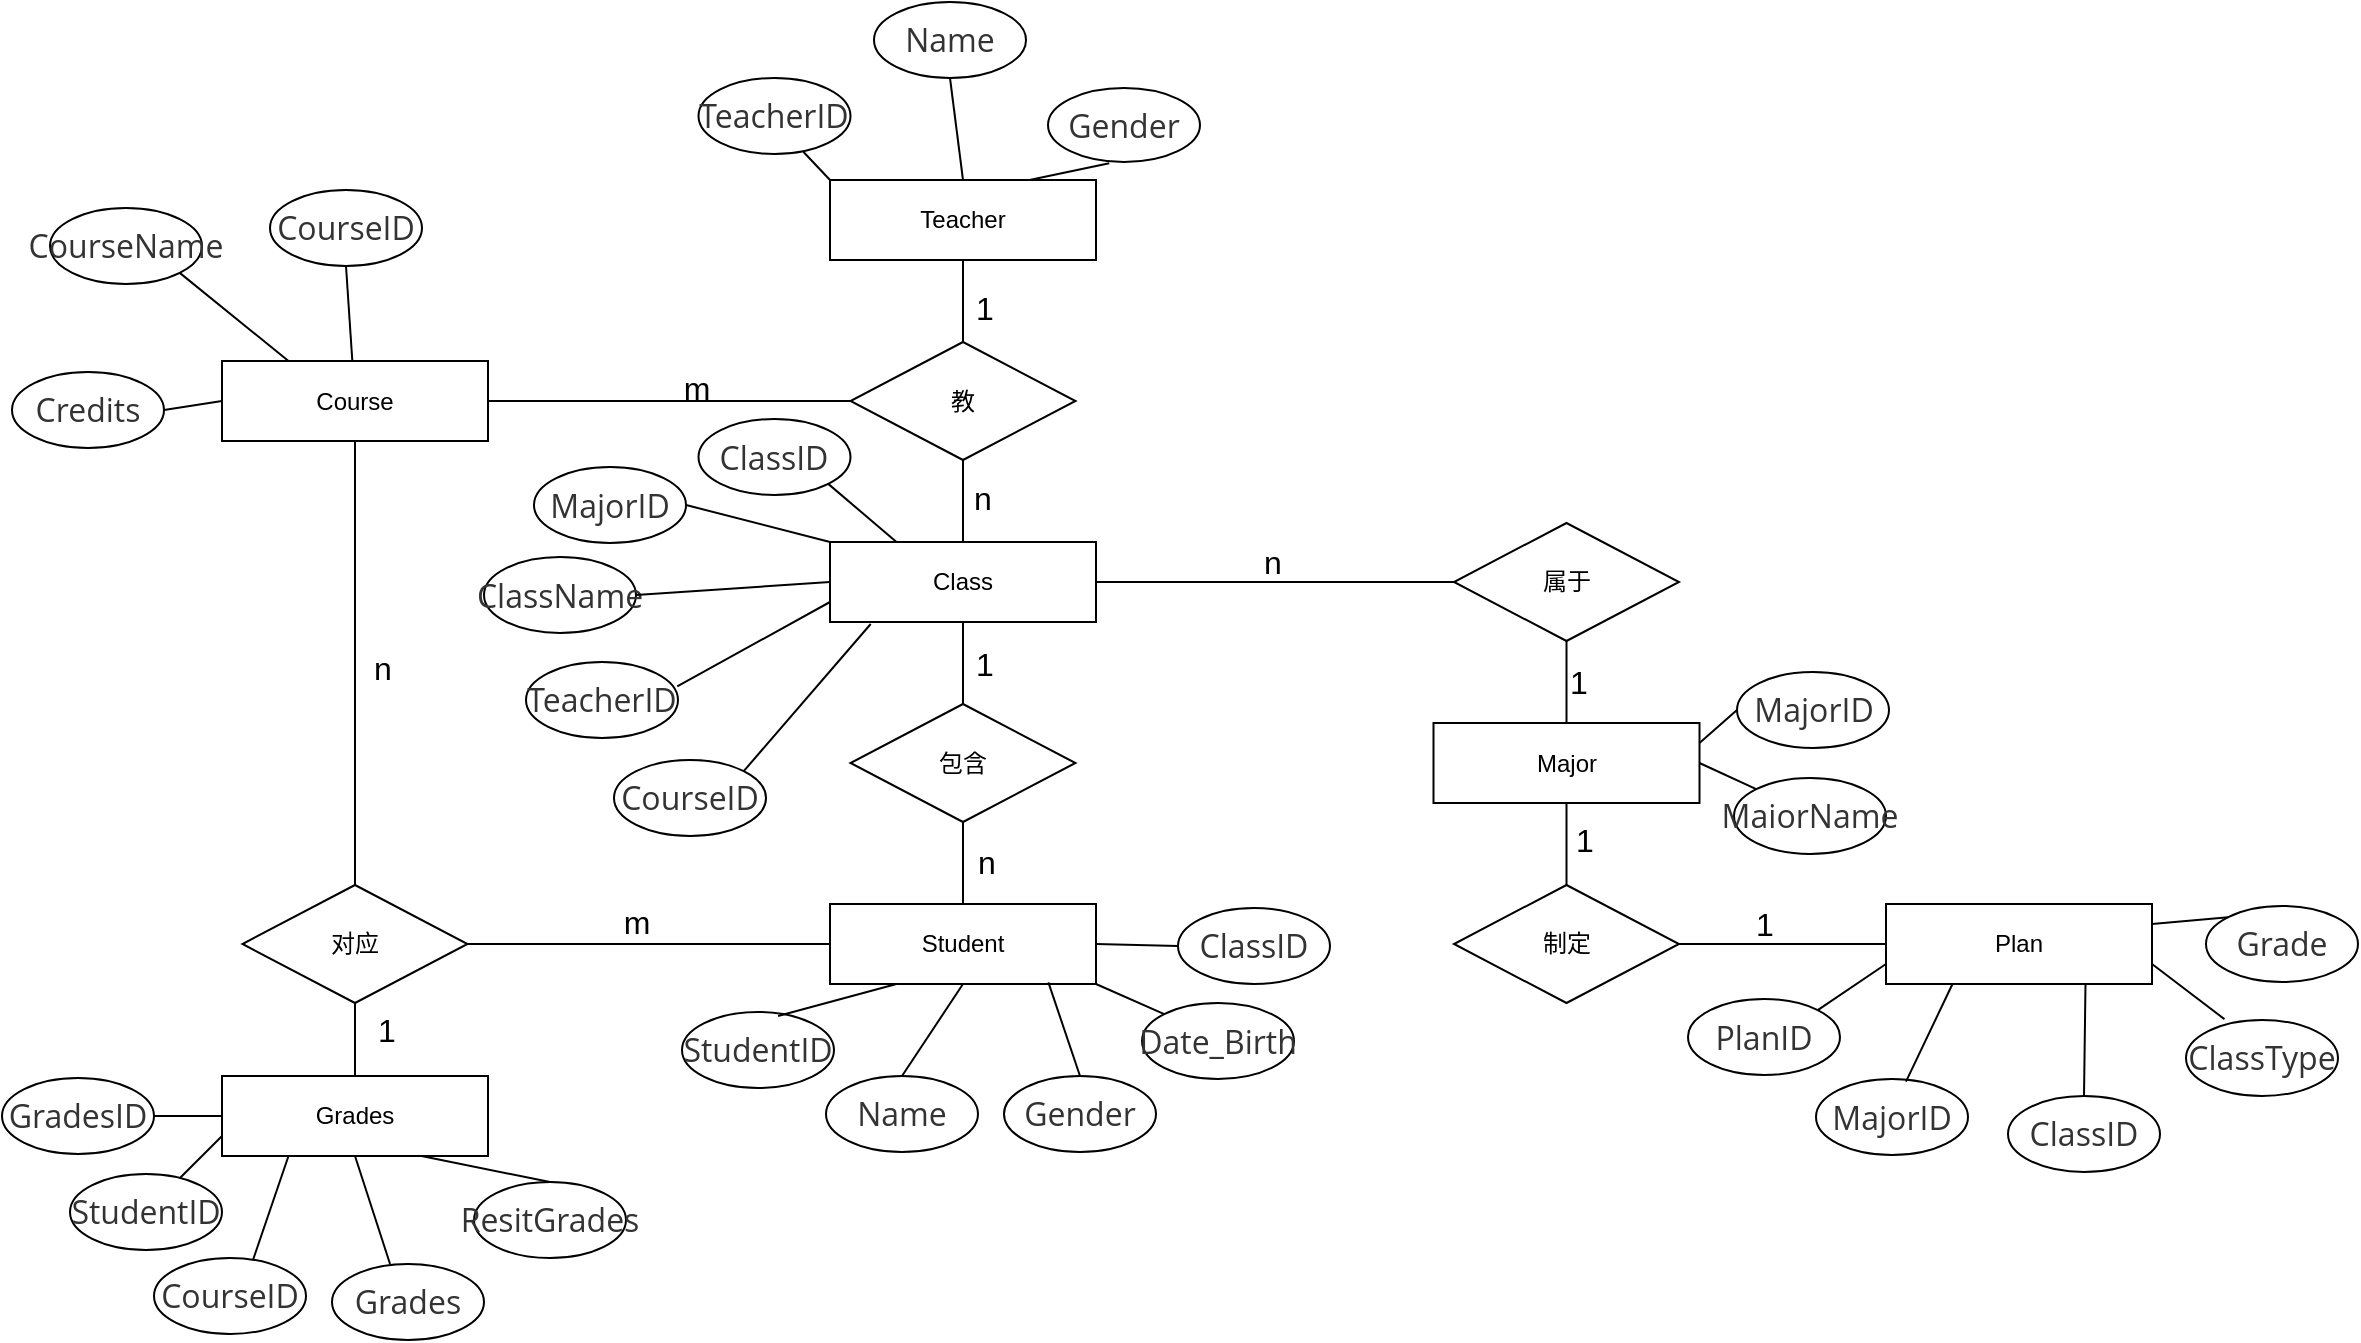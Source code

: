 <mxfile version="24.8.6">
  <diagram name="第 1 页" id="he4iKxCm5umVUoL6oid-">
    <mxGraphModel dx="1169" dy="1663" grid="0" gridSize="10" guides="1" tooltips="1" connect="1" arrows="1" fold="1" page="0" pageScale="1" pageWidth="827" pageHeight="1169" math="0" shadow="0">
      <root>
        <mxCell id="0" />
        <mxCell id="1" parent="0" />
        <mxCell id="Rin7xcSolppz4vYMrdlY-1" value="Teacher" style="rounded=0;whiteSpace=wrap;html=1;movable=1;resizable=1;rotatable=1;deletable=1;editable=1;locked=0;connectable=1;" vertex="1" parent="1">
          <mxGeometry x="133" y="-368" width="133" height="40" as="geometry" />
        </mxCell>
        <mxCell id="Rin7xcSolppz4vYMrdlY-3" value="Class" style="rounded=0;whiteSpace=wrap;html=1;" vertex="1" parent="1">
          <mxGeometry x="133" y="-187" width="133" height="40" as="geometry" />
        </mxCell>
        <mxCell id="Rin7xcSolppz4vYMrdlY-4" value="教" style="rhombus;whiteSpace=wrap;html=1;movable=1;resizable=1;rotatable=1;deletable=1;editable=1;locked=0;connectable=1;" vertex="1" parent="1">
          <mxGeometry x="143.25" y="-287" width="112.5" height="59" as="geometry" />
        </mxCell>
        <mxCell id="Rin7xcSolppz4vYMrdlY-5" value="包含" style="rhombus;whiteSpace=wrap;html=1;movable=1;resizable=1;rotatable=1;deletable=1;editable=1;locked=0;connectable=1;" vertex="1" parent="1">
          <mxGeometry x="143.25" y="-106" width="112.5" height="59" as="geometry" />
        </mxCell>
        <mxCell id="Rin7xcSolppz4vYMrdlY-7" value="Student" style="rounded=0;whiteSpace=wrap;html=1;" vertex="1" parent="1">
          <mxGeometry x="133" y="-6" width="133" height="40" as="geometry" />
        </mxCell>
        <mxCell id="Rin7xcSolppz4vYMrdlY-8" value="" style="endArrow=none;html=1;rounded=0;fontSize=12;startSize=8;endSize=8;curved=1;exitX=0.5;exitY=0;exitDx=0;exitDy=0;entryX=0.5;entryY=1;entryDx=0;entryDy=0;" edge="1" parent="1" source="Rin7xcSolppz4vYMrdlY-4" target="Rin7xcSolppz4vYMrdlY-1">
          <mxGeometry width="50" height="50" relative="1" as="geometry">
            <mxPoint x="85" y="-95" as="sourcePoint" />
            <mxPoint x="84" y="-295" as="targetPoint" />
          </mxGeometry>
        </mxCell>
        <mxCell id="Rin7xcSolppz4vYMrdlY-9" value="" style="endArrow=none;html=1;rounded=0;fontSize=12;startSize=8;endSize=8;curved=1;entryX=0.5;entryY=1;entryDx=0;entryDy=0;exitX=0.5;exitY=0;exitDx=0;exitDy=0;" edge="1" parent="1" source="Rin7xcSolppz4vYMrdlY-3" target="Rin7xcSolppz4vYMrdlY-4">
          <mxGeometry width="50" height="50" relative="1" as="geometry">
            <mxPoint x="85" y="-95" as="sourcePoint" />
            <mxPoint x="135" y="-145" as="targetPoint" />
          </mxGeometry>
        </mxCell>
        <mxCell id="Rin7xcSolppz4vYMrdlY-10" value="" style="endArrow=none;html=1;rounded=0;fontSize=12;startSize=8;endSize=8;curved=1;entryX=0.5;entryY=1;entryDx=0;entryDy=0;exitX=0.5;exitY=0;exitDx=0;exitDy=0;" edge="1" parent="1" source="Rin7xcSolppz4vYMrdlY-5" target="Rin7xcSolppz4vYMrdlY-3">
          <mxGeometry width="50" height="50" relative="1" as="geometry">
            <mxPoint x="85" y="-94" as="sourcePoint" />
            <mxPoint x="135" y="-144" as="targetPoint" />
          </mxGeometry>
        </mxCell>
        <mxCell id="Rin7xcSolppz4vYMrdlY-11" value="" style="endArrow=none;html=1;rounded=0;fontSize=12;startSize=8;endSize=8;curved=1;entryX=0.5;entryY=1;entryDx=0;entryDy=0;exitX=0.5;exitY=0;exitDx=0;exitDy=0;" edge="1" parent="1" source="Rin7xcSolppz4vYMrdlY-7" target="Rin7xcSolppz4vYMrdlY-5">
          <mxGeometry width="50" height="50" relative="1" as="geometry">
            <mxPoint x="85" y="-94" as="sourcePoint" />
            <mxPoint x="135" y="-144" as="targetPoint" />
          </mxGeometry>
        </mxCell>
        <mxCell id="Rin7xcSolppz4vYMrdlY-13" value="1" style="text;html=1;align=center;verticalAlign=middle;resizable=0;points=[];autosize=1;strokeColor=none;fillColor=none;fontSize=16;" vertex="1" parent="1">
          <mxGeometry x="196.5" y="-319.5" width="27" height="31" as="geometry" />
        </mxCell>
        <mxCell id="Rin7xcSolppz4vYMrdlY-14" value="n" style="text;html=1;align=center;verticalAlign=middle;resizable=0;points=[];autosize=1;strokeColor=none;fillColor=none;fontSize=16;" vertex="1" parent="1">
          <mxGeometry x="195.5" y="-224.5" width="27" height="31" as="geometry" />
        </mxCell>
        <mxCell id="Rin7xcSolppz4vYMrdlY-15" value="1" style="text;html=1;align=center;verticalAlign=middle;resizable=0;points=[];autosize=1;strokeColor=none;fillColor=none;fontSize=16;" vertex="1" parent="1">
          <mxGeometry x="196.5" y="-141.5" width="27" height="31" as="geometry" />
        </mxCell>
        <mxCell id="Rin7xcSolppz4vYMrdlY-16" value="n" style="text;html=1;align=center;verticalAlign=middle;resizable=0;points=[];autosize=1;strokeColor=none;fillColor=none;fontSize=16;" vertex="1" parent="1">
          <mxGeometry x="197.5" y="-42.5" width="27" height="31" as="geometry" />
        </mxCell>
        <mxCell id="Rin7xcSolppz4vYMrdlY-17" value="Course" style="rounded=0;whiteSpace=wrap;html=1;movable=1;resizable=1;rotatable=1;deletable=1;editable=1;locked=0;connectable=1;" vertex="1" parent="1">
          <mxGeometry x="-171" y="-277.5" width="133" height="40" as="geometry" />
        </mxCell>
        <mxCell id="Rin7xcSolppz4vYMrdlY-18" value="对应" style="rhombus;whiteSpace=wrap;html=1;movable=1;resizable=1;rotatable=1;deletable=1;editable=1;locked=0;connectable=1;" vertex="1" parent="1">
          <mxGeometry x="-160.75" y="-15.5" width="112.5" height="59" as="geometry" />
        </mxCell>
        <mxCell id="Rin7xcSolppz4vYMrdlY-19" value="Grades" style="rounded=0;whiteSpace=wrap;html=1;movable=1;resizable=1;rotatable=1;deletable=1;editable=1;locked=0;connectable=1;" vertex="1" parent="1">
          <mxGeometry x="-171" y="80" width="133" height="40" as="geometry" />
        </mxCell>
        <mxCell id="Rin7xcSolppz4vYMrdlY-20" value="属于" style="rhombus;whiteSpace=wrap;html=1;movable=1;resizable=1;rotatable=1;deletable=1;editable=1;locked=0;connectable=1;" vertex="1" parent="1">
          <mxGeometry x="445" y="-196.5" width="112.5" height="59" as="geometry" />
        </mxCell>
        <mxCell id="Rin7xcSolppz4vYMrdlY-21" value="制定" style="rhombus;whiteSpace=wrap;html=1;movable=1;resizable=1;rotatable=1;deletable=1;editable=1;locked=0;connectable=1;" vertex="1" parent="1">
          <mxGeometry x="445" y="-15.5" width="112.5" height="59" as="geometry" />
        </mxCell>
        <mxCell id="Rin7xcSolppz4vYMrdlY-22" value="Major" style="rounded=0;whiteSpace=wrap;html=1;" vertex="1" parent="1">
          <mxGeometry x="434.75" y="-96.5" width="133" height="40" as="geometry" />
        </mxCell>
        <mxCell id="Rin7xcSolppz4vYMrdlY-23" value="Plan" style="rounded=0;whiteSpace=wrap;html=1;" vertex="1" parent="1">
          <mxGeometry x="661" y="-6" width="133" height="40" as="geometry" />
        </mxCell>
        <mxCell id="Rin7xcSolppz4vYMrdlY-24" value="" style="endArrow=none;html=1;rounded=0;fontSize=12;startSize=8;endSize=8;curved=1;entryX=0;entryY=0.5;entryDx=0;entryDy=0;exitX=1;exitY=0.5;exitDx=0;exitDy=0;" edge="1" parent="1" source="Rin7xcSolppz4vYMrdlY-17" target="Rin7xcSolppz4vYMrdlY-4">
          <mxGeometry width="50" height="50" relative="1" as="geometry">
            <mxPoint x="170" y="34" as="sourcePoint" />
            <mxPoint x="220" y="-16" as="targetPoint" />
          </mxGeometry>
        </mxCell>
        <mxCell id="Rin7xcSolppz4vYMrdlY-25" value="" style="endArrow=none;html=1;rounded=0;fontSize=12;startSize=8;endSize=8;curved=1;entryX=0.5;entryY=1;entryDx=0;entryDy=0;exitX=0.5;exitY=0;exitDx=0;exitDy=0;" edge="1" parent="1" source="Rin7xcSolppz4vYMrdlY-18" target="Rin7xcSolppz4vYMrdlY-17">
          <mxGeometry width="50" height="50" relative="1" as="geometry">
            <mxPoint x="170" y="34" as="sourcePoint" />
            <mxPoint x="220" y="-16" as="targetPoint" />
          </mxGeometry>
        </mxCell>
        <mxCell id="Rin7xcSolppz4vYMrdlY-26" value="" style="endArrow=none;html=1;rounded=0;fontSize=12;startSize=8;endSize=8;curved=1;entryX=0.5;entryY=1;entryDx=0;entryDy=0;exitX=0.5;exitY=0;exitDx=0;exitDy=0;" edge="1" parent="1" source="Rin7xcSolppz4vYMrdlY-19" target="Rin7xcSolppz4vYMrdlY-18">
          <mxGeometry width="50" height="50" relative="1" as="geometry">
            <mxPoint x="170" y="34" as="sourcePoint" />
            <mxPoint x="220" y="-16" as="targetPoint" />
          </mxGeometry>
        </mxCell>
        <mxCell id="Rin7xcSolppz4vYMrdlY-28" value="" style="endArrow=none;html=1;rounded=0;fontSize=12;startSize=8;endSize=8;curved=1;entryX=0;entryY=0.5;entryDx=0;entryDy=0;exitX=1;exitY=0.5;exitDx=0;exitDy=0;" edge="1" parent="1" source="Rin7xcSolppz4vYMrdlY-3" target="Rin7xcSolppz4vYMrdlY-20">
          <mxGeometry width="50" height="50" relative="1" as="geometry">
            <mxPoint x="170" y="34" as="sourcePoint" />
            <mxPoint x="220" y="-16" as="targetPoint" />
          </mxGeometry>
        </mxCell>
        <mxCell id="Rin7xcSolppz4vYMrdlY-29" value="" style="endArrow=none;html=1;rounded=0;fontSize=12;startSize=8;endSize=8;curved=1;entryX=0.5;entryY=1;entryDx=0;entryDy=0;exitX=0.5;exitY=0;exitDx=0;exitDy=0;" edge="1" parent="1" source="Rin7xcSolppz4vYMrdlY-22" target="Rin7xcSolppz4vYMrdlY-20">
          <mxGeometry width="50" height="50" relative="1" as="geometry">
            <mxPoint x="170" y="34" as="sourcePoint" />
            <mxPoint x="220" y="-16" as="targetPoint" />
          </mxGeometry>
        </mxCell>
        <mxCell id="Rin7xcSolppz4vYMrdlY-30" value="" style="endArrow=none;html=1;rounded=0;fontSize=12;startSize=8;endSize=8;curved=1;entryX=0.5;entryY=1;entryDx=0;entryDy=0;exitX=0.5;exitY=0;exitDx=0;exitDy=0;" edge="1" parent="1" source="Rin7xcSolppz4vYMrdlY-21" target="Rin7xcSolppz4vYMrdlY-22">
          <mxGeometry width="50" height="50" relative="1" as="geometry">
            <mxPoint x="170" y="34" as="sourcePoint" />
            <mxPoint x="220" y="-16" as="targetPoint" />
          </mxGeometry>
        </mxCell>
        <mxCell id="Rin7xcSolppz4vYMrdlY-31" value="m" style="text;html=1;align=center;verticalAlign=middle;resizable=0;points=[];autosize=1;strokeColor=none;fillColor=none;fontSize=16;" vertex="1" parent="1">
          <mxGeometry x="50.5" y="-279.5" width="31" height="31" as="geometry" />
        </mxCell>
        <mxCell id="Rin7xcSolppz4vYMrdlY-32" value="n" style="text;html=1;align=center;verticalAlign=middle;resizable=0;points=[];autosize=1;strokeColor=none;fillColor=none;fontSize=16;" vertex="1" parent="1">
          <mxGeometry x="340.5" y="-192.5" width="27" height="31" as="geometry" />
        </mxCell>
        <mxCell id="Rin7xcSolppz4vYMrdlY-33" value="1" style="text;html=1;align=center;verticalAlign=middle;resizable=0;points=[];autosize=1;strokeColor=none;fillColor=none;fontSize=16;" vertex="1" parent="1">
          <mxGeometry x="493.5" y="-132.5" width="27" height="31" as="geometry" />
        </mxCell>
        <mxCell id="Rin7xcSolppz4vYMrdlY-34" value="1" style="text;html=1;align=center;verticalAlign=middle;resizable=0;points=[];autosize=1;strokeColor=none;fillColor=none;fontSize=16;" vertex="1" parent="1">
          <mxGeometry x="496.5" y="-53.5" width="27" height="31" as="geometry" />
        </mxCell>
        <mxCell id="Rin7xcSolppz4vYMrdlY-35" value="" style="endArrow=none;html=1;rounded=0;fontSize=12;startSize=8;endSize=8;curved=1;entryX=0;entryY=0.5;entryDx=0;entryDy=0;exitX=1;exitY=0.5;exitDx=0;exitDy=0;" edge="1" parent="1" source="Rin7xcSolppz4vYMrdlY-21" target="Rin7xcSolppz4vYMrdlY-23">
          <mxGeometry width="50" height="50" relative="1" as="geometry">
            <mxPoint x="462" y="53" as="sourcePoint" />
            <mxPoint x="512" y="3" as="targetPoint" />
          </mxGeometry>
        </mxCell>
        <mxCell id="Rin7xcSolppz4vYMrdlY-37" value="1" style="text;html=1;align=center;verticalAlign=middle;resizable=0;points=[];autosize=1;strokeColor=none;fillColor=none;fontSize=16;" vertex="1" parent="1">
          <mxGeometry x="586.5" y="-11.5" width="27" height="31" as="geometry" />
        </mxCell>
        <mxCell id="Rin7xcSolppz4vYMrdlY-38" value="1" style="text;html=1;align=center;verticalAlign=middle;resizable=0;points=[];autosize=1;strokeColor=none;fillColor=none;fontSize=16;" vertex="1" parent="1">
          <mxGeometry x="-102.5" y="41.5" width="27" height="31" as="geometry" />
        </mxCell>
        <mxCell id="Rin7xcSolppz4vYMrdlY-39" value="" style="endArrow=none;html=1;rounded=0;fontSize=12;startSize=8;endSize=8;curved=1;exitX=1;exitY=0.5;exitDx=0;exitDy=0;entryX=0;entryY=0.5;entryDx=0;entryDy=0;" edge="1" parent="1" source="Rin7xcSolppz4vYMrdlY-18" target="Rin7xcSolppz4vYMrdlY-7">
          <mxGeometry width="50" height="50" relative="1" as="geometry">
            <mxPoint x="197" y="21" as="sourcePoint" />
            <mxPoint x="247" y="-29" as="targetPoint" />
          </mxGeometry>
        </mxCell>
        <mxCell id="Rin7xcSolppz4vYMrdlY-41" value="m" style="text;html=1;align=center;verticalAlign=middle;resizable=0;points=[];autosize=1;strokeColor=none;fillColor=none;fontSize=16;" vertex="1" parent="1">
          <mxGeometry x="20.5" y="-12.5" width="31" height="31" as="geometry" />
        </mxCell>
        <mxCell id="Rin7xcSolppz4vYMrdlY-42" value="n" style="text;html=1;align=center;verticalAlign=middle;resizable=0;points=[];autosize=1;strokeColor=none;fillColor=none;fontSize=16;" vertex="1" parent="1">
          <mxGeometry x="-104.5" y="-139.5" width="27" height="31" as="geometry" />
        </mxCell>
        <mxCell id="Rin7xcSolppz4vYMrdlY-43" value="&lt;span style=&quot;color: rgb(51, 51, 51); font-family: &amp;quot;Open Sans&amp;quot;, &amp;quot;Clear Sans&amp;quot;, &amp;quot;Helvetica Neue&amp;quot;, Helvetica, Arial, &amp;quot;Segoe UI Emoji&amp;quot;, sans-serif; font-size: 16px; orphans: 4; text-align: start; white-space-collapse: preserve;&quot;&gt;Name&lt;/span&gt;" style="ellipse;whiteSpace=wrap;html=1;" vertex="1" parent="1">
          <mxGeometry x="131" y="80" width="76" height="38" as="geometry" />
        </mxCell>
        <mxCell id="Rin7xcSolppz4vYMrdlY-44" value="&lt;span style=&quot;color: rgb(51, 51, 51); font-family: &amp;quot;Open Sans&amp;quot;, &amp;quot;Clear Sans&amp;quot;, &amp;quot;Helvetica Neue&amp;quot;, Helvetica, Arial, &amp;quot;Segoe UI Emoji&amp;quot;, sans-serif; font-size: 16px; orphans: 4; text-align: start; white-space-collapse: preserve;&quot;&gt;Date_Birth&lt;/span&gt;" style="ellipse;whiteSpace=wrap;html=1;" vertex="1" parent="1">
          <mxGeometry x="289" y="43.5" width="76" height="38" as="geometry" />
        </mxCell>
        <mxCell id="Rin7xcSolppz4vYMrdlY-45" value="&lt;span style=&quot;color: rgb(51, 51, 51); font-family: &amp;quot;Open Sans&amp;quot;, &amp;quot;Clear Sans&amp;quot;, &amp;quot;Helvetica Neue&amp;quot;, Helvetica, Arial, &amp;quot;Segoe UI Emoji&amp;quot;, sans-serif; font-size: 16px; orphans: 4; text-align: start; white-space-collapse: preserve;&quot;&gt;StudentID&lt;/span&gt;" style="ellipse;whiteSpace=wrap;html=1;" vertex="1" parent="1">
          <mxGeometry x="59" y="48" width="76" height="38" as="geometry" />
        </mxCell>
        <mxCell id="Rin7xcSolppz4vYMrdlY-46" value="&lt;span style=&quot;color: rgb(51, 51, 51); font-family: &amp;quot;Open Sans&amp;quot;, &amp;quot;Clear Sans&amp;quot;, &amp;quot;Helvetica Neue&amp;quot;, Helvetica, Arial, &amp;quot;Segoe UI Emoji&amp;quot;, sans-serif; font-size: 16px; orphans: 4; text-align: start; white-space-collapse: preserve;&quot;&gt;Gender&lt;/span&gt;" style="ellipse;whiteSpace=wrap;html=1;" vertex="1" parent="1">
          <mxGeometry x="220" y="80" width="76" height="38" as="geometry" />
        </mxCell>
        <mxCell id="Rin7xcSolppz4vYMrdlY-48" value="&lt;span style=&quot;color: rgb(51, 51, 51); font-family: &amp;quot;Open Sans&amp;quot;, &amp;quot;Clear Sans&amp;quot;, &amp;quot;Helvetica Neue&amp;quot;, Helvetica, Arial, &amp;quot;Segoe UI Emoji&amp;quot;, sans-serif; font-size: 16px; orphans: 4; text-align: start; white-space-collapse: preserve;&quot;&gt;ClassID&lt;/span&gt;" style="ellipse;whiteSpace=wrap;html=1;" vertex="1" parent="1">
          <mxGeometry x="307" y="-4" width="76" height="38" as="geometry" />
        </mxCell>
        <mxCell id="Rin7xcSolppz4vYMrdlY-49" value="&lt;span style=&quot;color: rgb(51, 51, 51); font-family: &amp;quot;Open Sans&amp;quot;, &amp;quot;Clear Sans&amp;quot;, &amp;quot;Helvetica Neue&amp;quot;, Helvetica, Arial, &amp;quot;Segoe UI Emoji&amp;quot;, sans-serif; font-size: 16px; orphans: 4; text-align: start; white-space-collapse: preserve;&quot;&gt;GradesID&lt;/span&gt;" style="ellipse;whiteSpace=wrap;html=1;" vertex="1" parent="1">
          <mxGeometry x="-281" y="81" width="76" height="38" as="geometry" />
        </mxCell>
        <mxCell id="Rin7xcSolppz4vYMrdlY-50" value="&lt;span style=&quot;color: rgb(51, 51, 51); font-family: &amp;quot;Open Sans&amp;quot;, &amp;quot;Clear Sans&amp;quot;, &amp;quot;Helvetica Neue&amp;quot;, Helvetica, Arial, &amp;quot;Segoe UI Emoji&amp;quot;, sans-serif; font-size: 16px; orphans: 4; text-align: start; white-space-collapse: preserve;&quot;&gt;ResitGrades&lt;/span&gt;" style="ellipse;whiteSpace=wrap;html=1;" vertex="1" parent="1">
          <mxGeometry x="-45" y="133" width="76" height="38" as="geometry" />
        </mxCell>
        <mxCell id="Rin7xcSolppz4vYMrdlY-51" value="&lt;span style=&quot;color: rgb(51, 51, 51); font-family: &amp;quot;Open Sans&amp;quot;, &amp;quot;Clear Sans&amp;quot;, &amp;quot;Helvetica Neue&amp;quot;, Helvetica, Arial, &amp;quot;Segoe UI Emoji&amp;quot;, sans-serif; font-size: 16px; orphans: 4; text-align: start; white-space-collapse: preserve;&quot;&gt;Grades&lt;/span&gt;" style="ellipse;whiteSpace=wrap;html=1;" vertex="1" parent="1">
          <mxGeometry x="-116" y="174" width="76" height="38" as="geometry" />
        </mxCell>
        <mxCell id="Rin7xcSolppz4vYMrdlY-52" value="&lt;span style=&quot;color: rgb(51, 51, 51); font-family: &amp;quot;Open Sans&amp;quot;, &amp;quot;Clear Sans&amp;quot;, &amp;quot;Helvetica Neue&amp;quot;, Helvetica, Arial, &amp;quot;Segoe UI Emoji&amp;quot;, sans-serif; font-size: 16px; orphans: 4; text-align: start; white-space-collapse: preserve;&quot;&gt;CourseID&lt;/span&gt;" style="ellipse;whiteSpace=wrap;html=1;" vertex="1" parent="1">
          <mxGeometry x="-205" y="171" width="76" height="38" as="geometry" />
        </mxCell>
        <mxCell id="Rin7xcSolppz4vYMrdlY-53" value="&lt;span style=&quot;color: rgb(51, 51, 51); font-family: &amp;quot;Open Sans&amp;quot;, &amp;quot;Clear Sans&amp;quot;, &amp;quot;Helvetica Neue&amp;quot;, Helvetica, Arial, &amp;quot;Segoe UI Emoji&amp;quot;, sans-serif; font-size: 16px; orphans: 4; text-align: start; white-space-collapse: preserve;&quot;&gt;StudentID&lt;/span&gt;" style="ellipse;whiteSpace=wrap;html=1;" vertex="1" parent="1">
          <mxGeometry x="-247" y="129" width="76" height="38" as="geometry" />
        </mxCell>
        <mxCell id="Rin7xcSolppz4vYMrdlY-55" value="&lt;span style=&quot;color: rgb(51, 51, 51); font-family: &amp;quot;Open Sans&amp;quot;, &amp;quot;Clear Sans&amp;quot;, &amp;quot;Helvetica Neue&amp;quot;, Helvetica, Arial, &amp;quot;Segoe UI Emoji&amp;quot;, sans-serif; font-size: 16px; orphans: 4; text-align: start; white-space-collapse: preserve;&quot;&gt;Credits&lt;/span&gt;" style="ellipse;whiteSpace=wrap;html=1;" vertex="1" parent="1">
          <mxGeometry x="-276" y="-272" width="76" height="38" as="geometry" />
        </mxCell>
        <mxCell id="Rin7xcSolppz4vYMrdlY-56" value="&lt;span style=&quot;color: rgb(51, 51, 51); font-family: &amp;quot;Open Sans&amp;quot;, &amp;quot;Clear Sans&amp;quot;, &amp;quot;Helvetica Neue&amp;quot;, Helvetica, Arial, &amp;quot;Segoe UI Emoji&amp;quot;, sans-serif; font-size: 16px; orphans: 4; text-align: start; white-space-collapse: preserve;&quot;&gt;CourseName&lt;/span&gt;" style="ellipse;whiteSpace=wrap;html=1;" vertex="1" parent="1">
          <mxGeometry x="-257" y="-354" width="76" height="38" as="geometry" />
        </mxCell>
        <mxCell id="Rin7xcSolppz4vYMrdlY-57" value="&lt;span style=&quot;color: rgb(51, 51, 51); font-family: &amp;quot;Open Sans&amp;quot;, &amp;quot;Clear Sans&amp;quot;, &amp;quot;Helvetica Neue&amp;quot;, Helvetica, Arial, &amp;quot;Segoe UI Emoji&amp;quot;, sans-serif; font-size: 16px; orphans: 4; text-align: start; white-space-collapse: preserve;&quot;&gt;CourseID&lt;/span&gt;" style="ellipse;whiteSpace=wrap;html=1;" vertex="1" parent="1">
          <mxGeometry x="-147" y="-363" width="76" height="38" as="geometry" />
        </mxCell>
        <mxCell id="Rin7xcSolppz4vYMrdlY-58" value="&lt;span style=&quot;color: rgb(51, 51, 51); font-family: &amp;quot;Open Sans&amp;quot;, &amp;quot;Clear Sans&amp;quot;, &amp;quot;Helvetica Neue&amp;quot;, Helvetica, Arial, &amp;quot;Segoe UI Emoji&amp;quot;, sans-serif; font-size: 16px; orphans: 4; text-align: start; white-space-collapse: preserve;&quot;&gt;TeacherID&lt;/span&gt;" style="ellipse;whiteSpace=wrap;html=1;" vertex="1" parent="1">
          <mxGeometry x="67.25" y="-419" width="76" height="38" as="geometry" />
        </mxCell>
        <mxCell id="Rin7xcSolppz4vYMrdlY-59" value="&lt;span style=&quot;color: rgb(51, 51, 51); font-family: &amp;quot;Open Sans&amp;quot;, &amp;quot;Clear Sans&amp;quot;, &amp;quot;Helvetica Neue&amp;quot;, Helvetica, Arial, &amp;quot;Segoe UI Emoji&amp;quot;, sans-serif; font-size: 16px; orphans: 4; text-align: start; white-space-collapse: preserve;&quot;&gt;Name&lt;/span&gt;" style="ellipse;whiteSpace=wrap;html=1;" vertex="1" parent="1">
          <mxGeometry x="155" y="-457" width="76" height="38" as="geometry" />
        </mxCell>
        <mxCell id="Rin7xcSolppz4vYMrdlY-60" value="&lt;span style=&quot;color: rgb(51, 51, 51); font-family: &amp;quot;Open Sans&amp;quot;, &amp;quot;Clear Sans&amp;quot;, &amp;quot;Helvetica Neue&amp;quot;, Helvetica, Arial, &amp;quot;Segoe UI Emoji&amp;quot;, sans-serif; font-size: 16px; orphans: 4; text-align: start; white-space-collapse: preserve;&quot;&gt;Gender&lt;/span&gt;" style="ellipse;whiteSpace=wrap;html=1;" vertex="1" parent="1">
          <mxGeometry x="242" y="-414" width="76" height="37" as="geometry" />
        </mxCell>
        <mxCell id="Rin7xcSolppz4vYMrdlY-62" style="edgeStyle=none;curved=1;rounded=0;orthogonalLoop=1;jettySize=auto;html=1;exitX=0.5;exitY=1;exitDx=0;exitDy=0;fontSize=12;startSize=8;endSize=8;" edge="1" parent="1" source="Rin7xcSolppz4vYMrdlY-60" target="Rin7xcSolppz4vYMrdlY-60">
          <mxGeometry relative="1" as="geometry" />
        </mxCell>
        <mxCell id="Rin7xcSolppz4vYMrdlY-63" value="&lt;span style=&quot;color: rgb(51, 51, 51); font-family: &amp;quot;Open Sans&amp;quot;, &amp;quot;Clear Sans&amp;quot;, &amp;quot;Helvetica Neue&amp;quot;, Helvetica, Arial, &amp;quot;Segoe UI Emoji&amp;quot;, sans-serif; font-size: 16px; orphans: 4; text-align: start; white-space-collapse: preserve;&quot;&gt;ClassID&lt;/span&gt;" style="ellipse;whiteSpace=wrap;html=1;" vertex="1" parent="1">
          <mxGeometry x="67.25" y="-248.5" width="76" height="38" as="geometry" />
        </mxCell>
        <mxCell id="Rin7xcSolppz4vYMrdlY-64" value="&lt;span style=&quot;color: rgb(51, 51, 51); font-family: &amp;quot;Open Sans&amp;quot;, &amp;quot;Clear Sans&amp;quot;, &amp;quot;Helvetica Neue&amp;quot;, Helvetica, Arial, &amp;quot;Segoe UI Emoji&amp;quot;, sans-serif; font-size: 16px; orphans: 4; text-align: start; white-space-collapse: preserve;&quot;&gt;ClassName&lt;/span&gt;" style="ellipse;whiteSpace=wrap;html=1;" vertex="1" parent="1">
          <mxGeometry x="-40" y="-179.5" width="76" height="38" as="geometry" />
        </mxCell>
        <mxCell id="Rin7xcSolppz4vYMrdlY-65" value="&lt;span style=&quot;color: rgb(51, 51, 51); font-family: &amp;quot;Open Sans&amp;quot;, &amp;quot;Clear Sans&amp;quot;, &amp;quot;Helvetica Neue&amp;quot;, Helvetica, Arial, &amp;quot;Segoe UI Emoji&amp;quot;, sans-serif; font-size: 16px; orphans: 4; text-align: start; white-space-collapse: preserve;&quot;&gt;MajorID&lt;/span&gt;" style="ellipse;whiteSpace=wrap;html=1;" vertex="1" parent="1">
          <mxGeometry x="-15" y="-224.5" width="76" height="38" as="geometry" />
        </mxCell>
        <mxCell id="Rin7xcSolppz4vYMrdlY-66" value="&lt;span style=&quot;color: rgb(51, 51, 51); font-family: &amp;quot;Open Sans&amp;quot;, &amp;quot;Clear Sans&amp;quot;, &amp;quot;Helvetica Neue&amp;quot;, Helvetica, Arial, &amp;quot;Segoe UI Emoji&amp;quot;, sans-serif; font-size: 16px; orphans: 4; text-align: start; white-space-collapse: preserve;&quot;&gt;CourseID&lt;/span&gt;" style="ellipse;whiteSpace=wrap;html=1;" vertex="1" parent="1">
          <mxGeometry x="25" y="-78" width="76" height="38" as="geometry" />
        </mxCell>
        <mxCell id="Rin7xcSolppz4vYMrdlY-67" value="&lt;span style=&quot;color: rgb(51, 51, 51); font-family: &amp;quot;Open Sans&amp;quot;, &amp;quot;Clear Sans&amp;quot;, &amp;quot;Helvetica Neue&amp;quot;, Helvetica, Arial, &amp;quot;Segoe UI Emoji&amp;quot;, sans-serif; font-size: 16px; orphans: 4; text-align: start; white-space-collapse: preserve;&quot;&gt;TeacherID&lt;/span&gt;" style="ellipse;whiteSpace=wrap;html=1;" vertex="1" parent="1">
          <mxGeometry x="-19" y="-127" width="76" height="38" as="geometry" />
        </mxCell>
        <mxCell id="Rin7xcSolppz4vYMrdlY-68" value="&lt;span style=&quot;color: rgb(51, 51, 51); font-family: &amp;quot;Open Sans&amp;quot;, &amp;quot;Clear Sans&amp;quot;, &amp;quot;Helvetica Neue&amp;quot;, Helvetica, Arial, &amp;quot;Segoe UI Emoji&amp;quot;, sans-serif; font-size: 16px; orphans: 4; text-align: start; white-space-collapse: preserve;&quot;&gt;MajorID&lt;/span&gt;" style="ellipse;whiteSpace=wrap;html=1;" vertex="1" parent="1">
          <mxGeometry x="586.5" y="-122" width="76" height="38" as="geometry" />
        </mxCell>
        <mxCell id="Rin7xcSolppz4vYMrdlY-69" value="&lt;span style=&quot;color: rgb(51, 51, 51); font-family: &amp;quot;Open Sans&amp;quot;, &amp;quot;Clear Sans&amp;quot;, &amp;quot;Helvetica Neue&amp;quot;, Helvetica, Arial, &amp;quot;Segoe UI Emoji&amp;quot;, sans-serif; font-size: 16px; orphans: 4; text-align: start; white-space-collapse: preserve;&quot;&gt;MaiorName&lt;/span&gt;" style="ellipse;whiteSpace=wrap;html=1;" vertex="1" parent="1">
          <mxGeometry x="585" y="-69" width="76" height="38" as="geometry" />
        </mxCell>
        <mxCell id="Rin7xcSolppz4vYMrdlY-70" value="&lt;span style=&quot;color: rgb(51, 51, 51); font-family: &amp;quot;Open Sans&amp;quot;, &amp;quot;Clear Sans&amp;quot;, &amp;quot;Helvetica Neue&amp;quot;, Helvetica, Arial, &amp;quot;Segoe UI Emoji&amp;quot;, sans-serif; font-size: 16px; orphans: 4; text-align: start; white-space-collapse: preserve;&quot;&gt;Grade&lt;/span&gt;" style="ellipse;whiteSpace=wrap;html=1;" vertex="1" parent="1">
          <mxGeometry x="821" y="-5" width="76" height="38" as="geometry" />
        </mxCell>
        <mxCell id="Rin7xcSolppz4vYMrdlY-71" value="&lt;span style=&quot;color: rgb(51, 51, 51); font-family: &amp;quot;Open Sans&amp;quot;, &amp;quot;Clear Sans&amp;quot;, &amp;quot;Helvetica Neue&amp;quot;, Helvetica, Arial, &amp;quot;Segoe UI Emoji&amp;quot;, sans-serif; font-size: 16px; orphans: 4; text-align: start; white-space-collapse: preserve;&quot;&gt;ClassType&lt;/span&gt;" style="ellipse;whiteSpace=wrap;html=1;" vertex="1" parent="1">
          <mxGeometry x="811" y="52" width="76" height="38" as="geometry" />
        </mxCell>
        <mxCell id="Rin7xcSolppz4vYMrdlY-72" value="&lt;span style=&quot;color: rgb(51, 51, 51); font-family: &amp;quot;Open Sans&amp;quot;, &amp;quot;Clear Sans&amp;quot;, &amp;quot;Helvetica Neue&amp;quot;, Helvetica, Arial, &amp;quot;Segoe UI Emoji&amp;quot;, sans-serif; font-size: 16px; orphans: 4; text-align: start; white-space-collapse: preserve;&quot;&gt;ClassID&lt;/span&gt;" style="ellipse;whiteSpace=wrap;html=1;" vertex="1" parent="1">
          <mxGeometry x="722" y="90" width="76" height="38" as="geometry" />
        </mxCell>
        <mxCell id="Rin7xcSolppz4vYMrdlY-73" value="&lt;span style=&quot;color: rgb(51, 51, 51); font-family: &amp;quot;Open Sans&amp;quot;, &amp;quot;Clear Sans&amp;quot;, &amp;quot;Helvetica Neue&amp;quot;, Helvetica, Arial, &amp;quot;Segoe UI Emoji&amp;quot;, sans-serif; font-size: 16px; orphans: 4; text-align: start; white-space-collapse: preserve;&quot;&gt;MajorID&lt;/span&gt;" style="ellipse;whiteSpace=wrap;html=1;" vertex="1" parent="1">
          <mxGeometry x="626" y="81.5" width="76" height="38" as="geometry" />
        </mxCell>
        <mxCell id="Rin7xcSolppz4vYMrdlY-74" value="&lt;span style=&quot;color: rgb(51, 51, 51); font-family: &amp;quot;Open Sans&amp;quot;, &amp;quot;Clear Sans&amp;quot;, &amp;quot;Helvetica Neue&amp;quot;, Helvetica, Arial, &amp;quot;Segoe UI Emoji&amp;quot;, sans-serif; font-size: 16px; orphans: 4; text-align: start; white-space-collapse: preserve;&quot;&gt;PlanID&lt;/span&gt;" style="ellipse;whiteSpace=wrap;html=1;" vertex="1" parent="1">
          <mxGeometry x="562" y="41.5" width="76" height="38" as="geometry" />
        </mxCell>
        <mxCell id="Rin7xcSolppz4vYMrdlY-76" value="" style="endArrow=none;html=1;rounded=0;fontSize=12;startSize=8;endSize=8;curved=1;entryX=1;entryY=1;entryDx=0;entryDy=0;exitX=0.25;exitY=0;exitDx=0;exitDy=0;" edge="1" parent="1" source="Rin7xcSolppz4vYMrdlY-17" target="Rin7xcSolppz4vYMrdlY-56">
          <mxGeometry width="50" height="50" relative="1" as="geometry">
            <mxPoint x="-152" y="-272" as="sourcePoint" />
            <mxPoint x="88" y="-82" as="targetPoint" />
          </mxGeometry>
        </mxCell>
        <mxCell id="Rin7xcSolppz4vYMrdlY-77" value="" style="endArrow=none;html=1;rounded=0;fontSize=12;startSize=8;endSize=8;curved=1;entryX=0.5;entryY=1;entryDx=0;entryDy=0;" edge="1" parent="1" source="Rin7xcSolppz4vYMrdlY-17" target="Rin7xcSolppz4vYMrdlY-57">
          <mxGeometry width="50" height="50" relative="1" as="geometry">
            <mxPoint x="38" y="-32" as="sourcePoint" />
            <mxPoint x="88" y="-82" as="targetPoint" />
          </mxGeometry>
        </mxCell>
        <mxCell id="Rin7xcSolppz4vYMrdlY-78" value="" style="endArrow=none;html=1;rounded=0;fontSize=12;startSize=8;endSize=8;curved=1;entryX=1;entryY=0.5;entryDx=0;entryDy=0;exitX=0;exitY=0.5;exitDx=0;exitDy=0;" edge="1" parent="1" source="Rin7xcSolppz4vYMrdlY-17" target="Rin7xcSolppz4vYMrdlY-55">
          <mxGeometry width="50" height="50" relative="1" as="geometry">
            <mxPoint x="38" y="-32" as="sourcePoint" />
            <mxPoint x="88" y="-82" as="targetPoint" />
          </mxGeometry>
        </mxCell>
        <mxCell id="Rin7xcSolppz4vYMrdlY-82" value="" style="endArrow=none;html=1;rounded=0;fontSize=12;startSize=8;endSize=8;curved=1;entryX=1;entryY=0.5;entryDx=0;entryDy=0;exitX=0;exitY=0.5;exitDx=0;exitDy=0;" edge="1" parent="1" source="Rin7xcSolppz4vYMrdlY-19" target="Rin7xcSolppz4vYMrdlY-49">
          <mxGeometry width="50" height="50" relative="1" as="geometry">
            <mxPoint x="38" y="-32" as="sourcePoint" />
            <mxPoint x="88" y="-82" as="targetPoint" />
          </mxGeometry>
        </mxCell>
        <mxCell id="Rin7xcSolppz4vYMrdlY-83" value="" style="endArrow=none;html=1;rounded=0;fontSize=12;startSize=8;endSize=8;curved=1;exitX=0;exitY=0.75;exitDx=0;exitDy=0;" edge="1" parent="1" source="Rin7xcSolppz4vYMrdlY-19" target="Rin7xcSolppz4vYMrdlY-53">
          <mxGeometry width="50" height="50" relative="1" as="geometry">
            <mxPoint x="38" y="-32" as="sourcePoint" />
            <mxPoint x="88" y="-82" as="targetPoint" />
          </mxGeometry>
        </mxCell>
        <mxCell id="Rin7xcSolppz4vYMrdlY-84" value="" style="endArrow=none;html=1;rounded=0;fontSize=12;startSize=8;endSize=8;curved=1;exitX=0.653;exitY=0.016;exitDx=0;exitDy=0;exitPerimeter=0;entryX=0.25;entryY=1;entryDx=0;entryDy=0;" edge="1" parent="1" source="Rin7xcSolppz4vYMrdlY-52" target="Rin7xcSolppz4vYMrdlY-19">
          <mxGeometry width="50" height="50" relative="1" as="geometry">
            <mxPoint x="38" y="-32" as="sourcePoint" />
            <mxPoint x="88" y="-82" as="targetPoint" />
          </mxGeometry>
        </mxCell>
        <mxCell id="Rin7xcSolppz4vYMrdlY-85" value="" style="endArrow=none;html=1;rounded=0;fontSize=12;startSize=8;endSize=8;curved=1;entryX=0.382;entryY=0;entryDx=0;entryDy=0;entryPerimeter=0;exitX=0.5;exitY=1;exitDx=0;exitDy=0;" edge="1" parent="1" source="Rin7xcSolppz4vYMrdlY-19" target="Rin7xcSolppz4vYMrdlY-51">
          <mxGeometry width="50" height="50" relative="1" as="geometry">
            <mxPoint x="38" y="-32" as="sourcePoint" />
            <mxPoint x="88" y="-82" as="targetPoint" />
          </mxGeometry>
        </mxCell>
        <mxCell id="Rin7xcSolppz4vYMrdlY-86" value="" style="endArrow=none;html=1;rounded=0;fontSize=12;startSize=8;endSize=8;curved=1;entryX=0.5;entryY=0;entryDx=0;entryDy=0;exitX=0.75;exitY=1;exitDx=0;exitDy=0;" edge="1" parent="1" source="Rin7xcSolppz4vYMrdlY-19" target="Rin7xcSolppz4vYMrdlY-50">
          <mxGeometry width="50" height="50" relative="1" as="geometry">
            <mxPoint x="38" y="-32" as="sourcePoint" />
            <mxPoint x="88" y="-82" as="targetPoint" />
          </mxGeometry>
        </mxCell>
        <mxCell id="Rin7xcSolppz4vYMrdlY-87" value="" style="endArrow=none;html=1;rounded=0;fontSize=12;startSize=8;endSize=8;curved=1;entryX=1;entryY=1;entryDx=0;entryDy=0;exitX=0.25;exitY=0;exitDx=0;exitDy=0;" edge="1" parent="1" source="Rin7xcSolppz4vYMrdlY-3" target="Rin7xcSolppz4vYMrdlY-63">
          <mxGeometry width="50" height="50" relative="1" as="geometry">
            <mxPoint x="257" y="-32" as="sourcePoint" />
            <mxPoint x="307" y="-82" as="targetPoint" />
          </mxGeometry>
        </mxCell>
        <mxCell id="Rin7xcSolppz4vYMrdlY-88" value="" style="endArrow=none;html=1;rounded=0;fontSize=12;startSize=8;endSize=8;curved=1;entryX=1;entryY=0.5;entryDx=0;entryDy=0;exitX=0;exitY=0;exitDx=0;exitDy=0;" edge="1" parent="1" source="Rin7xcSolppz4vYMrdlY-3" target="Rin7xcSolppz4vYMrdlY-65">
          <mxGeometry width="50" height="50" relative="1" as="geometry">
            <mxPoint x="257" y="-32" as="sourcePoint" />
            <mxPoint x="307" y="-82" as="targetPoint" />
          </mxGeometry>
        </mxCell>
        <mxCell id="Rin7xcSolppz4vYMrdlY-89" value="" style="endArrow=none;html=1;rounded=0;fontSize=12;startSize=8;endSize=8;curved=1;entryX=1;entryY=0.5;entryDx=0;entryDy=0;exitX=0;exitY=0.5;exitDx=0;exitDy=0;" edge="1" parent="1" source="Rin7xcSolppz4vYMrdlY-3" target="Rin7xcSolppz4vYMrdlY-64">
          <mxGeometry width="50" height="50" relative="1" as="geometry">
            <mxPoint x="257" y="-32" as="sourcePoint" />
            <mxPoint x="307" y="-82" as="targetPoint" />
          </mxGeometry>
        </mxCell>
        <mxCell id="Rin7xcSolppz4vYMrdlY-90" value="" style="endArrow=none;html=1;rounded=0;fontSize=12;startSize=8;endSize=8;curved=1;entryX=0.995;entryY=0.321;entryDx=0;entryDy=0;entryPerimeter=0;exitX=0;exitY=0.75;exitDx=0;exitDy=0;" edge="1" parent="1" source="Rin7xcSolppz4vYMrdlY-3" target="Rin7xcSolppz4vYMrdlY-67">
          <mxGeometry width="50" height="50" relative="1" as="geometry">
            <mxPoint x="257" y="-32" as="sourcePoint" />
            <mxPoint x="307" y="-82" as="targetPoint" />
          </mxGeometry>
        </mxCell>
        <mxCell id="Rin7xcSolppz4vYMrdlY-91" value="" style="endArrow=none;html=1;rounded=0;fontSize=12;startSize=8;endSize=8;curved=1;entryX=0.153;entryY=1.025;entryDx=0;entryDy=0;entryPerimeter=0;exitX=1;exitY=0;exitDx=0;exitDy=0;" edge="1" parent="1" source="Rin7xcSolppz4vYMrdlY-66" target="Rin7xcSolppz4vYMrdlY-3">
          <mxGeometry width="50" height="50" relative="1" as="geometry">
            <mxPoint x="257" y="-32" as="sourcePoint" />
            <mxPoint x="307" y="-82" as="targetPoint" />
          </mxGeometry>
        </mxCell>
        <mxCell id="Rin7xcSolppz4vYMrdlY-92" value="" style="endArrow=none;html=1;rounded=0;fontSize=12;startSize=8;endSize=8;curved=1;entryX=0.691;entryY=0.974;entryDx=0;entryDy=0;entryPerimeter=0;exitX=0;exitY=0;exitDx=0;exitDy=0;" edge="1" parent="1" source="Rin7xcSolppz4vYMrdlY-1" target="Rin7xcSolppz4vYMrdlY-58">
          <mxGeometry width="50" height="50" relative="1" as="geometry">
            <mxPoint x="257" y="-32" as="sourcePoint" />
            <mxPoint x="307" y="-82" as="targetPoint" />
          </mxGeometry>
        </mxCell>
        <mxCell id="Rin7xcSolppz4vYMrdlY-93" value="" style="endArrow=none;html=1;rounded=0;fontSize=12;startSize=8;endSize=8;curved=1;entryX=0.5;entryY=1;entryDx=0;entryDy=0;exitX=0.5;exitY=0;exitDx=0;exitDy=0;" edge="1" parent="1" source="Rin7xcSolppz4vYMrdlY-1" target="Rin7xcSolppz4vYMrdlY-59">
          <mxGeometry width="50" height="50" relative="1" as="geometry">
            <mxPoint x="257" y="-32" as="sourcePoint" />
            <mxPoint x="307" y="-82" as="targetPoint" />
          </mxGeometry>
        </mxCell>
        <mxCell id="Rin7xcSolppz4vYMrdlY-94" value="" style="endArrow=none;html=1;rounded=0;fontSize=12;startSize=8;endSize=8;curved=1;entryX=0.403;entryY=1.016;entryDx=0;entryDy=0;entryPerimeter=0;exitX=0.75;exitY=0;exitDx=0;exitDy=0;" edge="1" parent="1" source="Rin7xcSolppz4vYMrdlY-1" target="Rin7xcSolppz4vYMrdlY-60">
          <mxGeometry width="50" height="50" relative="1" as="geometry">
            <mxPoint x="257" y="-32" as="sourcePoint" />
            <mxPoint x="307" y="-82" as="targetPoint" />
          </mxGeometry>
        </mxCell>
        <mxCell id="Rin7xcSolppz4vYMrdlY-95" value="" style="endArrow=none;html=1;rounded=0;fontSize=12;startSize=8;endSize=8;curved=1;entryX=0;entryY=0.5;entryDx=0;entryDy=0;exitX=1;exitY=0.5;exitDx=0;exitDy=0;" edge="1" parent="1" source="Rin7xcSolppz4vYMrdlY-7" target="Rin7xcSolppz4vYMrdlY-48">
          <mxGeometry width="50" height="50" relative="1" as="geometry">
            <mxPoint x="257" y="-32" as="sourcePoint" />
            <mxPoint x="307" y="-82" as="targetPoint" />
          </mxGeometry>
        </mxCell>
        <mxCell id="Rin7xcSolppz4vYMrdlY-96" value="" style="endArrow=none;html=1;rounded=0;fontSize=12;startSize=8;endSize=8;curved=1;entryX=0;entryY=0;entryDx=0;entryDy=0;exitX=1;exitY=1;exitDx=0;exitDy=0;" edge="1" parent="1" source="Rin7xcSolppz4vYMrdlY-7" target="Rin7xcSolppz4vYMrdlY-44">
          <mxGeometry width="50" height="50" relative="1" as="geometry">
            <mxPoint x="257" y="-32" as="sourcePoint" />
            <mxPoint x="307" y="-82" as="targetPoint" />
          </mxGeometry>
        </mxCell>
        <mxCell id="Rin7xcSolppz4vYMrdlY-97" value="" style="endArrow=none;html=1;rounded=0;fontSize=12;startSize=8;endSize=8;curved=1;entryX=0.5;entryY=0;entryDx=0;entryDy=0;exitX=0.821;exitY=0.98;exitDx=0;exitDy=0;exitPerimeter=0;" edge="1" parent="1" source="Rin7xcSolppz4vYMrdlY-7" target="Rin7xcSolppz4vYMrdlY-46">
          <mxGeometry width="50" height="50" relative="1" as="geometry">
            <mxPoint x="257" y="-32" as="sourcePoint" />
            <mxPoint x="307" y="-82" as="targetPoint" />
          </mxGeometry>
        </mxCell>
        <mxCell id="Rin7xcSolppz4vYMrdlY-98" value="" style="endArrow=none;html=1;rounded=0;fontSize=12;startSize=8;endSize=8;curved=1;entryX=0.5;entryY=0;entryDx=0;entryDy=0;exitX=0.5;exitY=1;exitDx=0;exitDy=0;" edge="1" parent="1" source="Rin7xcSolppz4vYMrdlY-7" target="Rin7xcSolppz4vYMrdlY-43">
          <mxGeometry width="50" height="50" relative="1" as="geometry">
            <mxPoint x="257" y="-32" as="sourcePoint" />
            <mxPoint x="307" y="-82" as="targetPoint" />
          </mxGeometry>
        </mxCell>
        <mxCell id="Rin7xcSolppz4vYMrdlY-99" value="" style="endArrow=none;html=1;rounded=0;fontSize=12;startSize=8;endSize=8;curved=1;entryX=0.632;entryY=0.053;entryDx=0;entryDy=0;entryPerimeter=0;exitX=0.25;exitY=1;exitDx=0;exitDy=0;" edge="1" parent="1" source="Rin7xcSolppz4vYMrdlY-7" target="Rin7xcSolppz4vYMrdlY-45">
          <mxGeometry width="50" height="50" relative="1" as="geometry">
            <mxPoint x="257" y="-32" as="sourcePoint" />
            <mxPoint x="307" y="-82" as="targetPoint" />
          </mxGeometry>
        </mxCell>
        <mxCell id="Rin7xcSolppz4vYMrdlY-100" value="" style="endArrow=none;html=1;rounded=0;fontSize=12;startSize=8;endSize=8;curved=1;entryX=0;entryY=0.5;entryDx=0;entryDy=0;exitX=1;exitY=0.25;exitDx=0;exitDy=0;" edge="1" parent="1" source="Rin7xcSolppz4vYMrdlY-22" target="Rin7xcSolppz4vYMrdlY-68">
          <mxGeometry width="50" height="50" relative="1" as="geometry">
            <mxPoint x="580" y="-32" as="sourcePoint" />
            <mxPoint x="630" y="-82" as="targetPoint" />
          </mxGeometry>
        </mxCell>
        <mxCell id="Rin7xcSolppz4vYMrdlY-101" value="" style="endArrow=none;html=1;rounded=0;fontSize=12;startSize=8;endSize=8;curved=1;entryX=0;entryY=0;entryDx=0;entryDy=0;exitX=1;exitY=0.5;exitDx=0;exitDy=0;" edge="1" parent="1" source="Rin7xcSolppz4vYMrdlY-22" target="Rin7xcSolppz4vYMrdlY-69">
          <mxGeometry width="50" height="50" relative="1" as="geometry">
            <mxPoint x="580" y="-32" as="sourcePoint" />
            <mxPoint x="630" y="-82" as="targetPoint" />
          </mxGeometry>
        </mxCell>
        <mxCell id="Rin7xcSolppz4vYMrdlY-102" value="" style="endArrow=none;html=1;rounded=0;fontSize=12;startSize=8;endSize=8;curved=1;entryX=0;entryY=0;entryDx=0;entryDy=0;exitX=1;exitY=0.25;exitDx=0;exitDy=0;" edge="1" parent="1" source="Rin7xcSolppz4vYMrdlY-23" target="Rin7xcSolppz4vYMrdlY-70">
          <mxGeometry width="50" height="50" relative="1" as="geometry">
            <mxPoint x="580" y="-32" as="sourcePoint" />
            <mxPoint x="630" y="-82" as="targetPoint" />
          </mxGeometry>
        </mxCell>
        <mxCell id="Rin7xcSolppz4vYMrdlY-103" value="" style="endArrow=none;html=1;rounded=0;fontSize=12;startSize=8;endSize=8;curved=1;entryX=0.253;entryY=-0.011;entryDx=0;entryDy=0;entryPerimeter=0;exitX=1;exitY=0.75;exitDx=0;exitDy=0;" edge="1" parent="1" source="Rin7xcSolppz4vYMrdlY-23" target="Rin7xcSolppz4vYMrdlY-71">
          <mxGeometry width="50" height="50" relative="1" as="geometry">
            <mxPoint x="580" y="-32" as="sourcePoint" />
            <mxPoint x="630" y="-82" as="targetPoint" />
          </mxGeometry>
        </mxCell>
        <mxCell id="Rin7xcSolppz4vYMrdlY-104" value="" style="endArrow=none;html=1;rounded=0;fontSize=12;startSize=8;endSize=8;curved=1;entryX=0.5;entryY=0;entryDx=0;entryDy=0;exitX=0.75;exitY=1;exitDx=0;exitDy=0;" edge="1" parent="1" source="Rin7xcSolppz4vYMrdlY-23" target="Rin7xcSolppz4vYMrdlY-72">
          <mxGeometry width="50" height="50" relative="1" as="geometry">
            <mxPoint x="580" y="-32" as="sourcePoint" />
            <mxPoint x="630" y="-82" as="targetPoint" />
          </mxGeometry>
        </mxCell>
        <mxCell id="Rin7xcSolppz4vYMrdlY-105" value="" style="endArrow=none;html=1;rounded=0;fontSize=12;startSize=8;endSize=8;curved=1;entryX=0;entryY=0.75;entryDx=0;entryDy=0;exitX=1;exitY=0;exitDx=0;exitDy=0;" edge="1" parent="1" source="Rin7xcSolppz4vYMrdlY-74" target="Rin7xcSolppz4vYMrdlY-23">
          <mxGeometry width="50" height="50" relative="1" as="geometry">
            <mxPoint x="580" y="-32" as="sourcePoint" />
            <mxPoint x="630" y="-82" as="targetPoint" />
          </mxGeometry>
        </mxCell>
        <mxCell id="Rin7xcSolppz4vYMrdlY-106" value="" style="endArrow=none;html=1;rounded=0;fontSize=12;startSize=8;endSize=8;curved=1;entryX=0.25;entryY=1;entryDx=0;entryDy=0;exitX=0.592;exitY=0.034;exitDx=0;exitDy=0;exitPerimeter=0;" edge="1" parent="1" source="Rin7xcSolppz4vYMrdlY-73" target="Rin7xcSolppz4vYMrdlY-23">
          <mxGeometry width="50" height="50" relative="1" as="geometry">
            <mxPoint x="580" y="-32" as="sourcePoint" />
            <mxPoint x="630" y="-82" as="targetPoint" />
          </mxGeometry>
        </mxCell>
      </root>
    </mxGraphModel>
  </diagram>
</mxfile>
